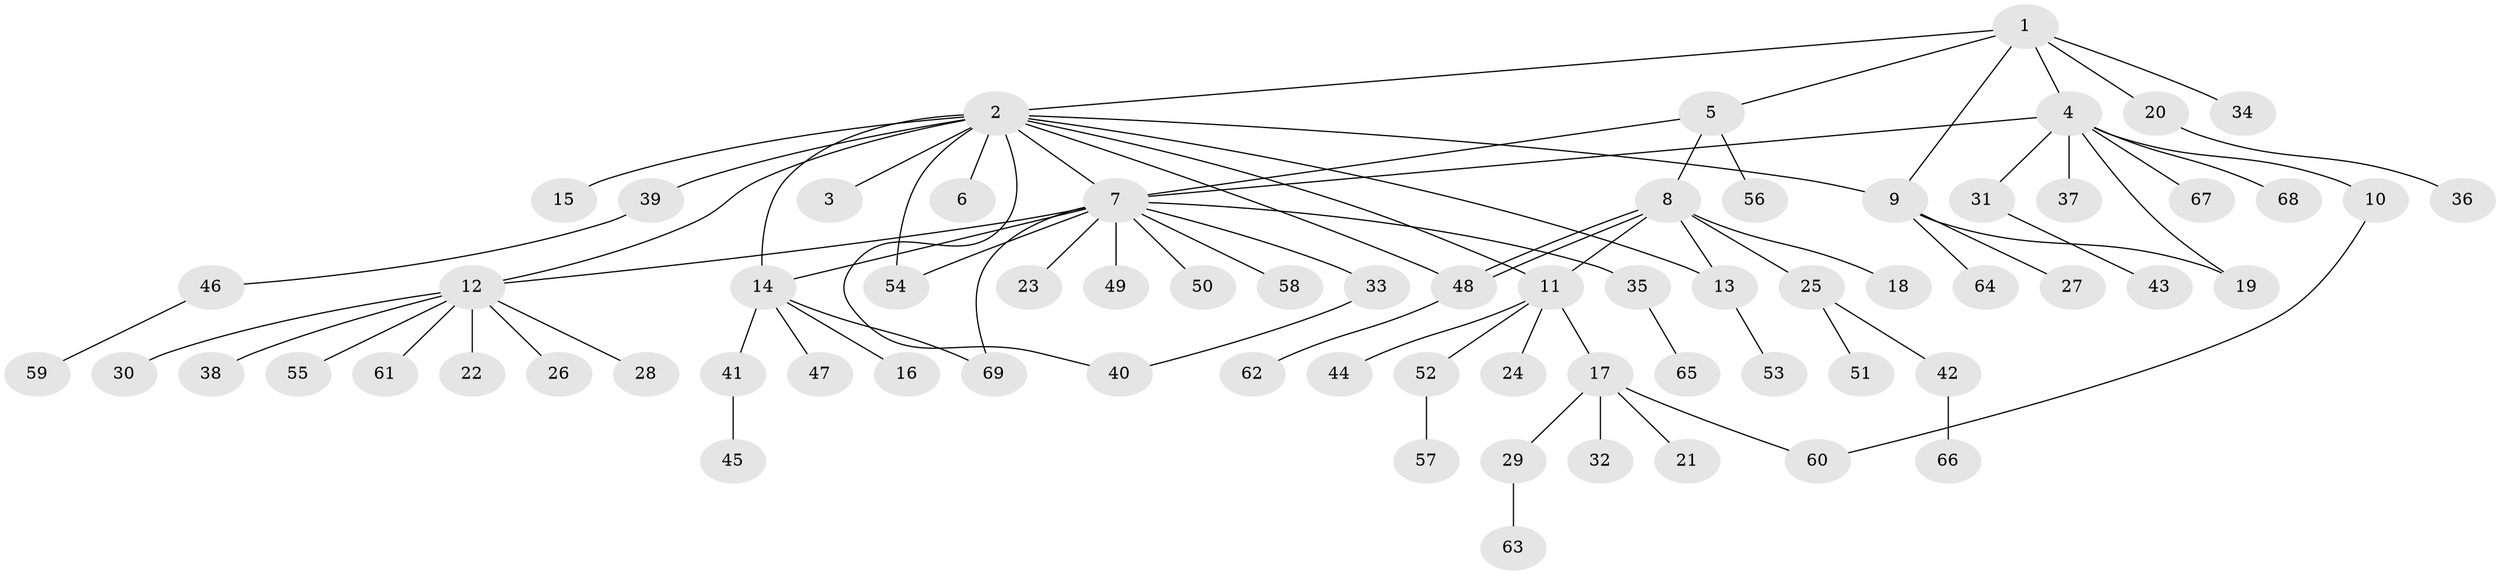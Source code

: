 // Generated by graph-tools (version 1.1) at 2025/01/03/09/25 03:01:40]
// undirected, 69 vertices, 82 edges
graph export_dot {
graph [start="1"]
  node [color=gray90,style=filled];
  1;
  2;
  3;
  4;
  5;
  6;
  7;
  8;
  9;
  10;
  11;
  12;
  13;
  14;
  15;
  16;
  17;
  18;
  19;
  20;
  21;
  22;
  23;
  24;
  25;
  26;
  27;
  28;
  29;
  30;
  31;
  32;
  33;
  34;
  35;
  36;
  37;
  38;
  39;
  40;
  41;
  42;
  43;
  44;
  45;
  46;
  47;
  48;
  49;
  50;
  51;
  52;
  53;
  54;
  55;
  56;
  57;
  58;
  59;
  60;
  61;
  62;
  63;
  64;
  65;
  66;
  67;
  68;
  69;
  1 -- 2;
  1 -- 4;
  1 -- 5;
  1 -- 9;
  1 -- 20;
  1 -- 34;
  2 -- 3;
  2 -- 6;
  2 -- 7;
  2 -- 9;
  2 -- 11;
  2 -- 12;
  2 -- 13;
  2 -- 14;
  2 -- 15;
  2 -- 39;
  2 -- 40;
  2 -- 48;
  2 -- 54;
  4 -- 7;
  4 -- 10;
  4 -- 19;
  4 -- 31;
  4 -- 37;
  4 -- 67;
  4 -- 68;
  5 -- 7;
  5 -- 8;
  5 -- 56;
  7 -- 12;
  7 -- 14;
  7 -- 23;
  7 -- 33;
  7 -- 35;
  7 -- 49;
  7 -- 50;
  7 -- 54;
  7 -- 58;
  7 -- 69;
  8 -- 11;
  8 -- 13;
  8 -- 18;
  8 -- 25;
  8 -- 48;
  8 -- 48;
  9 -- 19;
  9 -- 27;
  9 -- 64;
  10 -- 60;
  11 -- 17;
  11 -- 24;
  11 -- 44;
  11 -- 52;
  12 -- 22;
  12 -- 26;
  12 -- 28;
  12 -- 30;
  12 -- 38;
  12 -- 55;
  12 -- 61;
  13 -- 53;
  14 -- 16;
  14 -- 41;
  14 -- 47;
  14 -- 69;
  17 -- 21;
  17 -- 29;
  17 -- 32;
  17 -- 60;
  20 -- 36;
  25 -- 42;
  25 -- 51;
  29 -- 63;
  31 -- 43;
  33 -- 40;
  35 -- 65;
  39 -- 46;
  41 -- 45;
  42 -- 66;
  46 -- 59;
  48 -- 62;
  52 -- 57;
}
